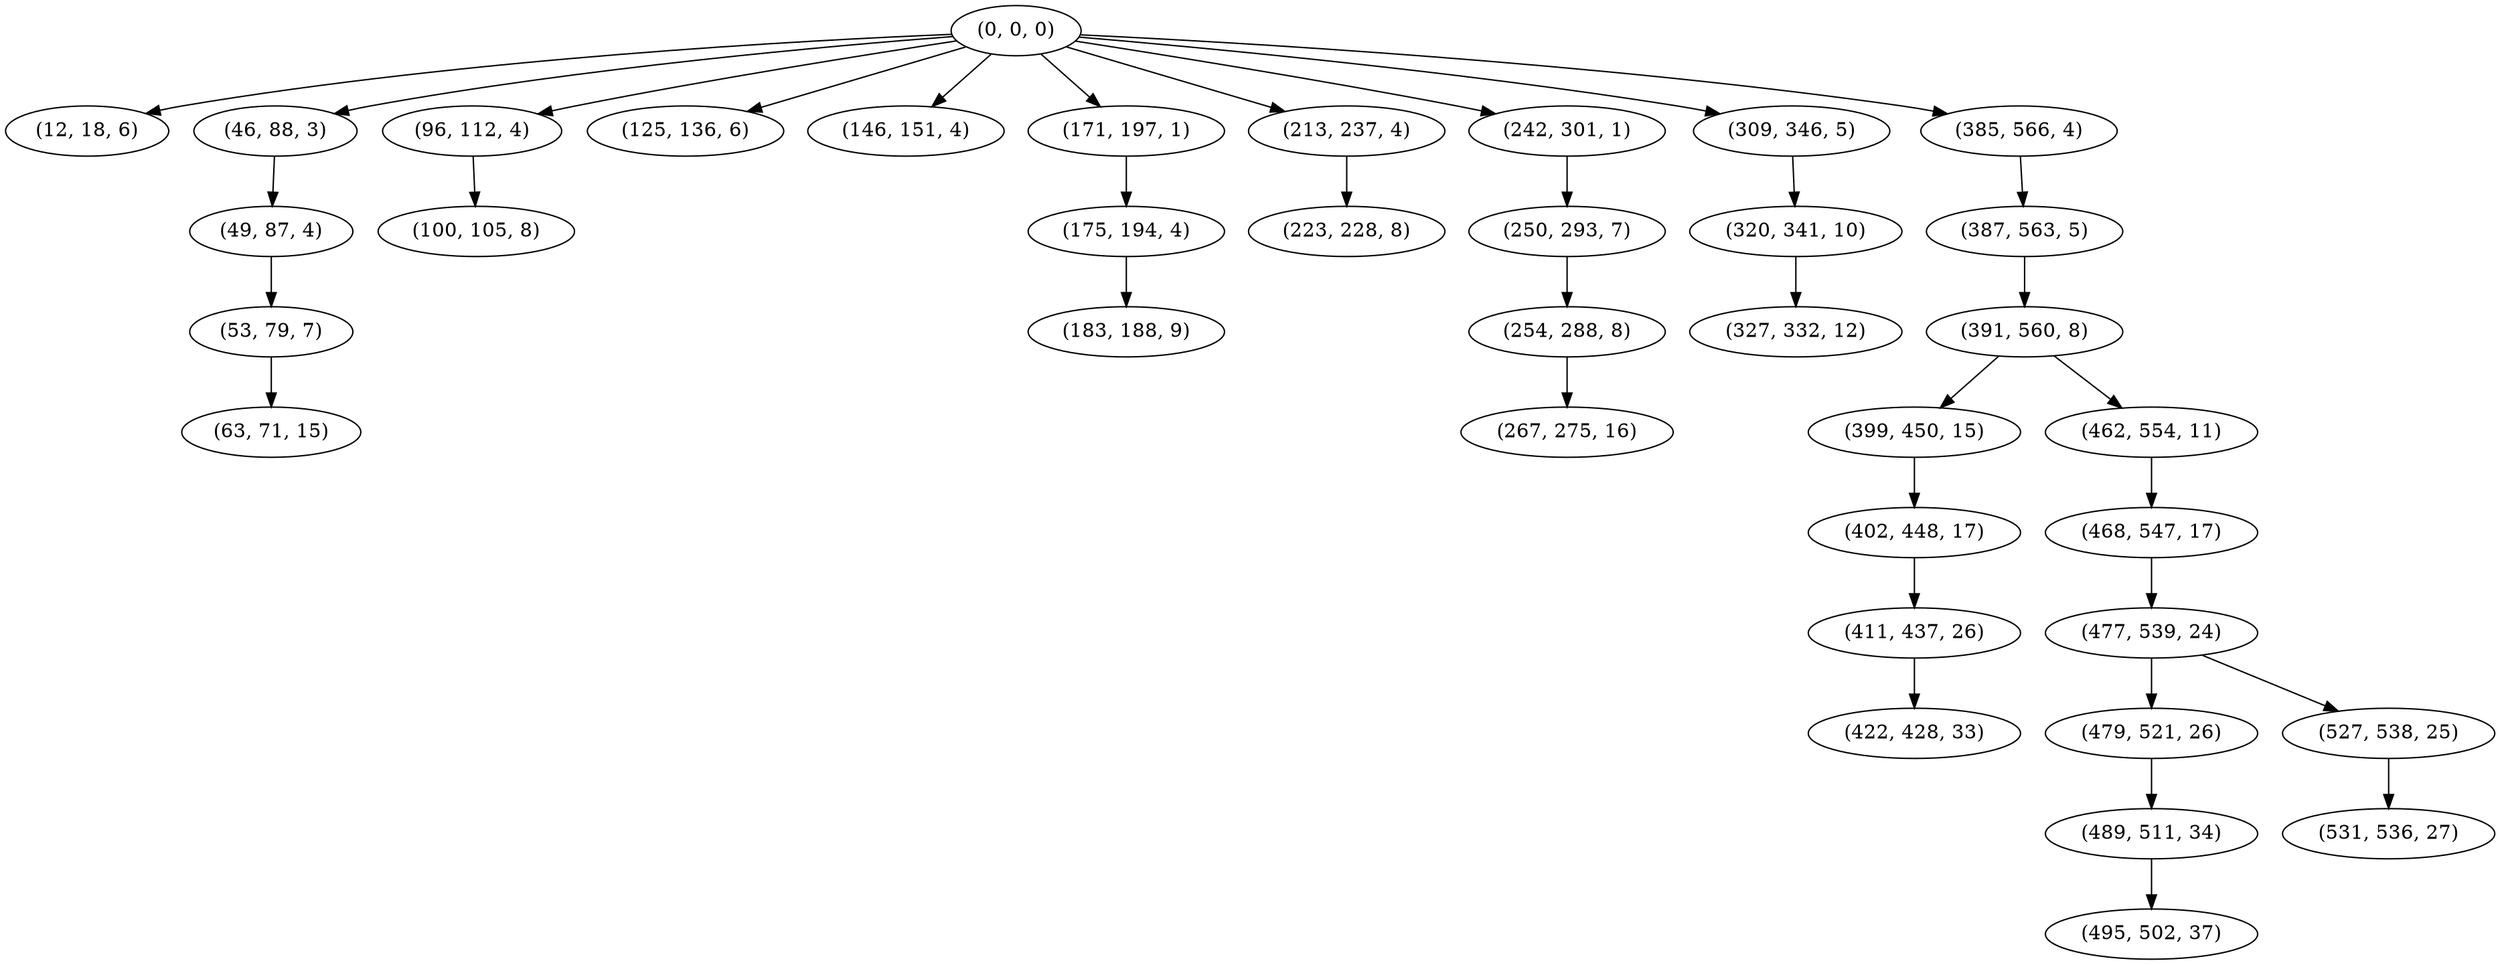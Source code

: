digraph tree {
    "(0, 0, 0)";
    "(12, 18, 6)";
    "(46, 88, 3)";
    "(49, 87, 4)";
    "(53, 79, 7)";
    "(63, 71, 15)";
    "(96, 112, 4)";
    "(100, 105, 8)";
    "(125, 136, 6)";
    "(146, 151, 4)";
    "(171, 197, 1)";
    "(175, 194, 4)";
    "(183, 188, 9)";
    "(213, 237, 4)";
    "(223, 228, 8)";
    "(242, 301, 1)";
    "(250, 293, 7)";
    "(254, 288, 8)";
    "(267, 275, 16)";
    "(309, 346, 5)";
    "(320, 341, 10)";
    "(327, 332, 12)";
    "(385, 566, 4)";
    "(387, 563, 5)";
    "(391, 560, 8)";
    "(399, 450, 15)";
    "(402, 448, 17)";
    "(411, 437, 26)";
    "(422, 428, 33)";
    "(462, 554, 11)";
    "(468, 547, 17)";
    "(477, 539, 24)";
    "(479, 521, 26)";
    "(489, 511, 34)";
    "(495, 502, 37)";
    "(527, 538, 25)";
    "(531, 536, 27)";
    "(0, 0, 0)" -> "(12, 18, 6)";
    "(0, 0, 0)" -> "(46, 88, 3)";
    "(0, 0, 0)" -> "(96, 112, 4)";
    "(0, 0, 0)" -> "(125, 136, 6)";
    "(0, 0, 0)" -> "(146, 151, 4)";
    "(0, 0, 0)" -> "(171, 197, 1)";
    "(0, 0, 0)" -> "(213, 237, 4)";
    "(0, 0, 0)" -> "(242, 301, 1)";
    "(0, 0, 0)" -> "(309, 346, 5)";
    "(0, 0, 0)" -> "(385, 566, 4)";
    "(46, 88, 3)" -> "(49, 87, 4)";
    "(49, 87, 4)" -> "(53, 79, 7)";
    "(53, 79, 7)" -> "(63, 71, 15)";
    "(96, 112, 4)" -> "(100, 105, 8)";
    "(171, 197, 1)" -> "(175, 194, 4)";
    "(175, 194, 4)" -> "(183, 188, 9)";
    "(213, 237, 4)" -> "(223, 228, 8)";
    "(242, 301, 1)" -> "(250, 293, 7)";
    "(250, 293, 7)" -> "(254, 288, 8)";
    "(254, 288, 8)" -> "(267, 275, 16)";
    "(309, 346, 5)" -> "(320, 341, 10)";
    "(320, 341, 10)" -> "(327, 332, 12)";
    "(385, 566, 4)" -> "(387, 563, 5)";
    "(387, 563, 5)" -> "(391, 560, 8)";
    "(391, 560, 8)" -> "(399, 450, 15)";
    "(391, 560, 8)" -> "(462, 554, 11)";
    "(399, 450, 15)" -> "(402, 448, 17)";
    "(402, 448, 17)" -> "(411, 437, 26)";
    "(411, 437, 26)" -> "(422, 428, 33)";
    "(462, 554, 11)" -> "(468, 547, 17)";
    "(468, 547, 17)" -> "(477, 539, 24)";
    "(477, 539, 24)" -> "(479, 521, 26)";
    "(477, 539, 24)" -> "(527, 538, 25)";
    "(479, 521, 26)" -> "(489, 511, 34)";
    "(489, 511, 34)" -> "(495, 502, 37)";
    "(527, 538, 25)" -> "(531, 536, 27)";
}
